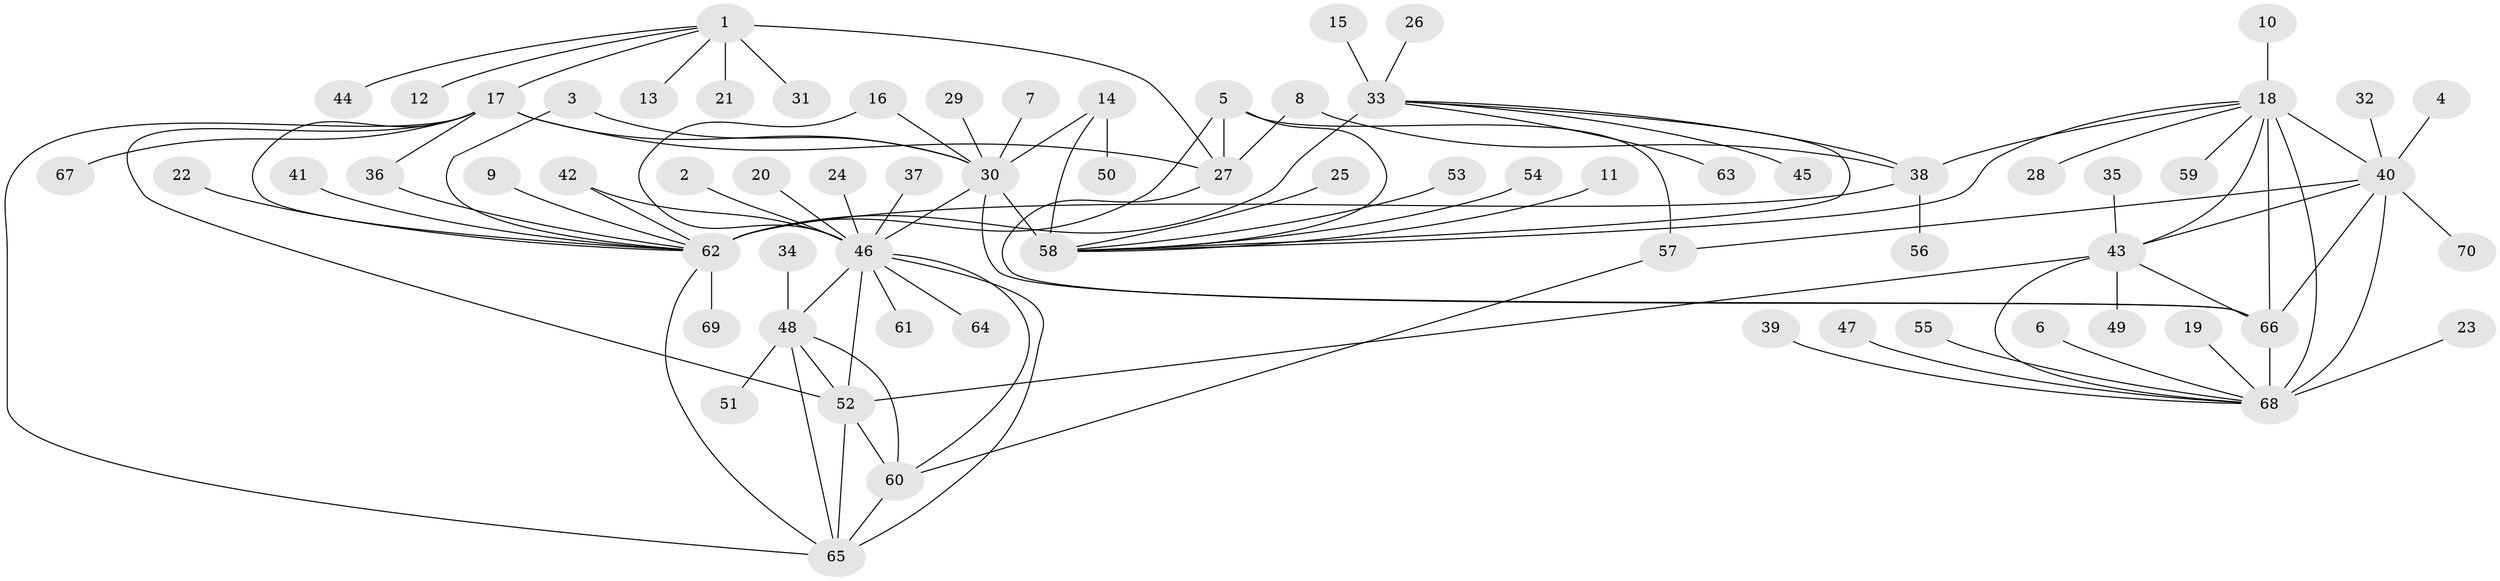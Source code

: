 // original degree distribution, {11: 0.04285714285714286, 15: 0.007142857142857143, 7: 0.02142857142857143, 10: 0.04285714285714286, 8: 0.02857142857142857, 17: 0.007142857142857143, 9: 0.05714285714285714, 6: 0.03571428571428571, 13: 0.007142857142857143, 3: 0.04285714285714286, 1: 0.5571428571428572, 2: 0.15}
// Generated by graph-tools (version 1.1) at 2025/02/03/09/25 03:02:40]
// undirected, 70 vertices, 101 edges
graph export_dot {
graph [start="1"]
  node [color=gray90,style=filled];
  1;
  2;
  3;
  4;
  5;
  6;
  7;
  8;
  9;
  10;
  11;
  12;
  13;
  14;
  15;
  16;
  17;
  18;
  19;
  20;
  21;
  22;
  23;
  24;
  25;
  26;
  27;
  28;
  29;
  30;
  31;
  32;
  33;
  34;
  35;
  36;
  37;
  38;
  39;
  40;
  41;
  42;
  43;
  44;
  45;
  46;
  47;
  48;
  49;
  50;
  51;
  52;
  53;
  54;
  55;
  56;
  57;
  58;
  59;
  60;
  61;
  62;
  63;
  64;
  65;
  66;
  67;
  68;
  69;
  70;
  1 -- 12 [weight=1.0];
  1 -- 13 [weight=1.0];
  1 -- 17 [weight=4.0];
  1 -- 21 [weight=1.0];
  1 -- 27 [weight=6.0];
  1 -- 31 [weight=1.0];
  1 -- 44 [weight=1.0];
  2 -- 46 [weight=1.0];
  3 -- 30 [weight=1.0];
  3 -- 62 [weight=1.0];
  4 -- 40 [weight=1.0];
  5 -- 27 [weight=1.0];
  5 -- 57 [weight=1.0];
  5 -- 58 [weight=1.0];
  5 -- 62 [weight=1.0];
  6 -- 68 [weight=1.0];
  7 -- 30 [weight=1.0];
  8 -- 27 [weight=1.0];
  8 -- 38 [weight=1.0];
  9 -- 62 [weight=1.0];
  10 -- 18 [weight=1.0];
  11 -- 58 [weight=1.0];
  14 -- 30 [weight=2.0];
  14 -- 50 [weight=1.0];
  14 -- 58 [weight=4.0];
  15 -- 33 [weight=1.0];
  16 -- 30 [weight=1.0];
  16 -- 46 [weight=1.0];
  17 -- 27 [weight=6.0];
  17 -- 30 [weight=1.0];
  17 -- 36 [weight=1.0];
  17 -- 52 [weight=1.0];
  17 -- 62 [weight=1.0];
  17 -- 65 [weight=1.0];
  17 -- 67 [weight=1.0];
  18 -- 28 [weight=1.0];
  18 -- 38 [weight=1.0];
  18 -- 40 [weight=2.0];
  18 -- 43 [weight=1.0];
  18 -- 58 [weight=1.0];
  18 -- 59 [weight=1.0];
  18 -- 66 [weight=1.0];
  18 -- 68 [weight=2.0];
  19 -- 68 [weight=1.0];
  20 -- 46 [weight=1.0];
  22 -- 62 [weight=1.0];
  23 -- 68 [weight=1.0];
  24 -- 46 [weight=1.0];
  25 -- 58 [weight=1.0];
  26 -- 33 [weight=1.0];
  27 -- 66 [weight=1.0];
  29 -- 30 [weight=1.0];
  30 -- 46 [weight=1.0];
  30 -- 58 [weight=8.0];
  30 -- 66 [weight=1.0];
  32 -- 40 [weight=1.0];
  33 -- 38 [weight=3.0];
  33 -- 45 [weight=1.0];
  33 -- 58 [weight=1.0];
  33 -- 62 [weight=9.0];
  33 -- 63 [weight=1.0];
  34 -- 48 [weight=1.0];
  35 -- 43 [weight=1.0];
  36 -- 62 [weight=1.0];
  37 -- 46 [weight=1.0];
  38 -- 56 [weight=1.0];
  38 -- 62 [weight=3.0];
  39 -- 68 [weight=1.0];
  40 -- 43 [weight=2.0];
  40 -- 57 [weight=1.0];
  40 -- 66 [weight=2.0];
  40 -- 68 [weight=4.0];
  40 -- 70 [weight=1.0];
  41 -- 62 [weight=1.0];
  42 -- 46 [weight=1.0];
  42 -- 62 [weight=1.0];
  43 -- 49 [weight=1.0];
  43 -- 52 [weight=1.0];
  43 -- 66 [weight=1.0];
  43 -- 68 [weight=2.0];
  46 -- 48 [weight=1.0];
  46 -- 52 [weight=3.0];
  46 -- 60 [weight=1.0];
  46 -- 61 [weight=1.0];
  46 -- 64 [weight=1.0];
  46 -- 65 [weight=1.0];
  47 -- 68 [weight=1.0];
  48 -- 51 [weight=1.0];
  48 -- 52 [weight=3.0];
  48 -- 60 [weight=1.0];
  48 -- 65 [weight=1.0];
  52 -- 60 [weight=3.0];
  52 -- 65 [weight=3.0];
  53 -- 58 [weight=1.0];
  54 -- 58 [weight=1.0];
  55 -- 68 [weight=1.0];
  57 -- 60 [weight=1.0];
  60 -- 65 [weight=1.0];
  62 -- 65 [weight=2.0];
  62 -- 69 [weight=1.0];
  66 -- 68 [weight=2.0];
}
